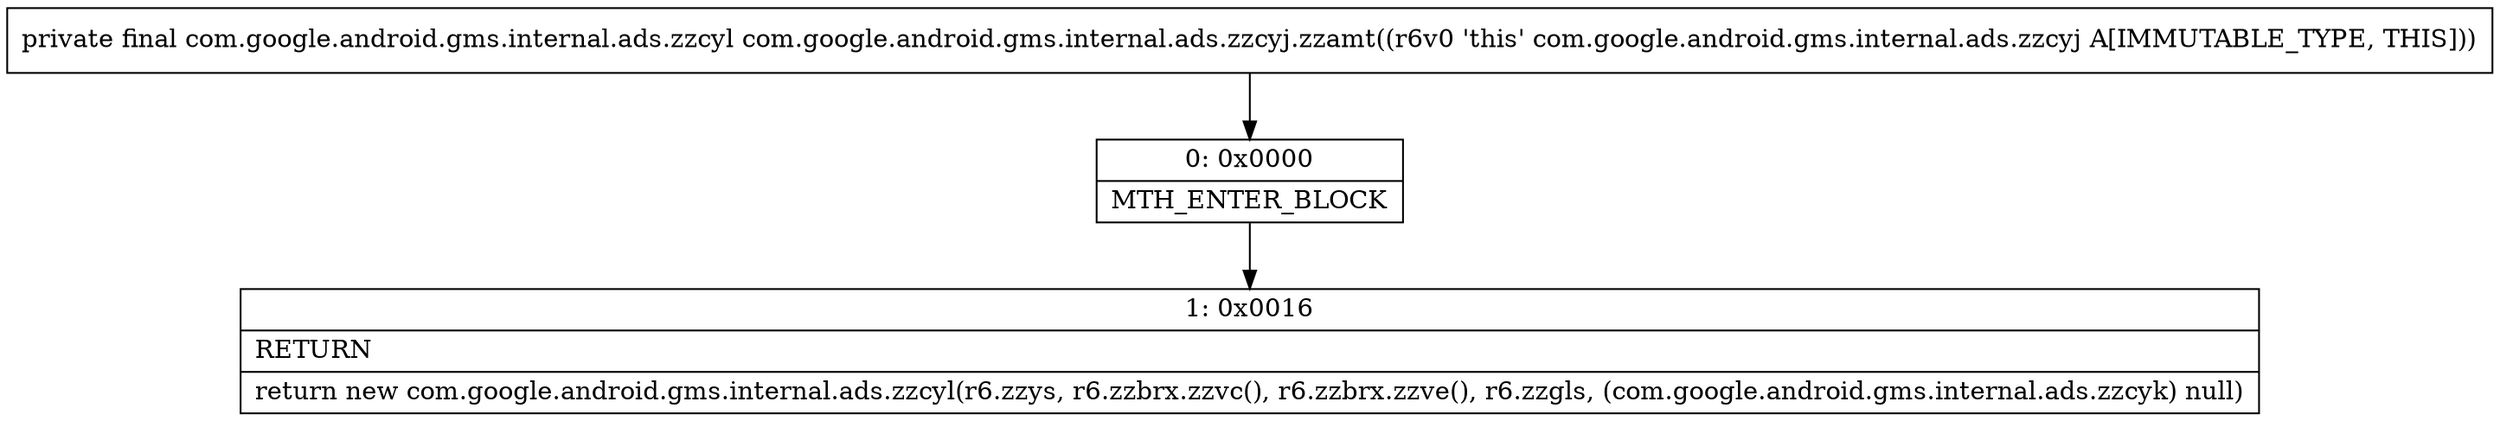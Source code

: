 digraph "CFG forcom.google.android.gms.internal.ads.zzcyj.zzamt()Lcom\/google\/android\/gms\/internal\/ads\/zzcyl;" {
Node_0 [shape=record,label="{0\:\ 0x0000|MTH_ENTER_BLOCK\l}"];
Node_1 [shape=record,label="{1\:\ 0x0016|RETURN\l|return new com.google.android.gms.internal.ads.zzcyl(r6.zzys, r6.zzbrx.zzvc(), r6.zzbrx.zzve(), r6.zzgls, (com.google.android.gms.internal.ads.zzcyk) null)\l}"];
MethodNode[shape=record,label="{private final com.google.android.gms.internal.ads.zzcyl com.google.android.gms.internal.ads.zzcyj.zzamt((r6v0 'this' com.google.android.gms.internal.ads.zzcyj A[IMMUTABLE_TYPE, THIS])) }"];
MethodNode -> Node_0;
Node_0 -> Node_1;
}

